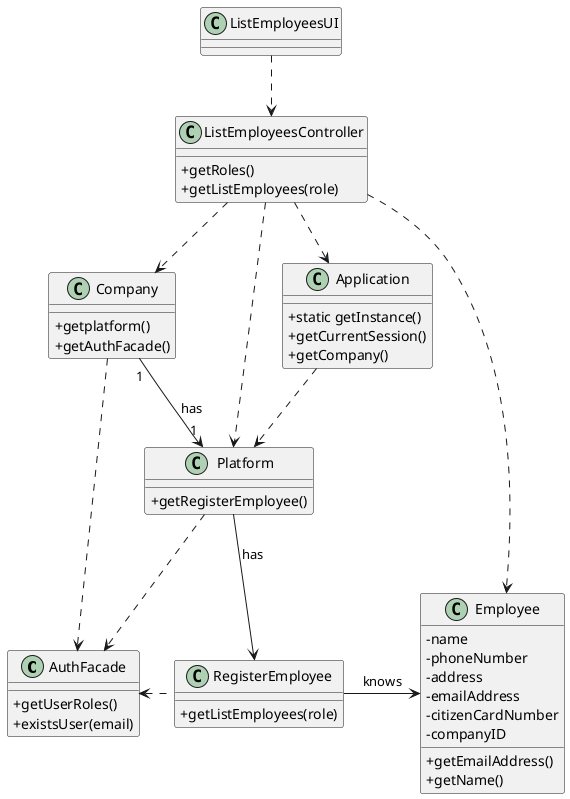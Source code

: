 @startuml
skinparam classAttributeIconSize 0


class AuthFacade{
+getUserRoles()
+existsUser(email)
}

class Application {
  +static getInstance()
  +getCurrentSession()
  +getCompany()

}

class Company {
+getplatform()
+getAuthFacade()
}

class Employee {
-name
-phoneNumber
-address
-emailAddress
-citizenCardNumber
-companyID
+getEmailAddress()
+getName()
}


class RegisterEmployee{
+getListEmployees(role)

}




class Platform{
+getRegisterEmployee()
}

class ListEmployeesController {
+getRoles()
  +getListEmployees(role)


}

class ListEmployeesUI {

}

ListEmployeesUI ..> ListEmployeesController
ListEmployeesController ..> Application
ListEmployeesController ..> Company
ListEmployeesController ..> Platform
Application ..> Platform
Platform ..> AuthFacade
Company ..> AuthFacade
RegisterEmployee .left.> AuthFacade
ListEmployeesController ..> Employee
Platform --> RegisterEmployee :has
Company "1" --> "1" Platform : has
RegisterEmployee -right-> Employee : knows





@enduml